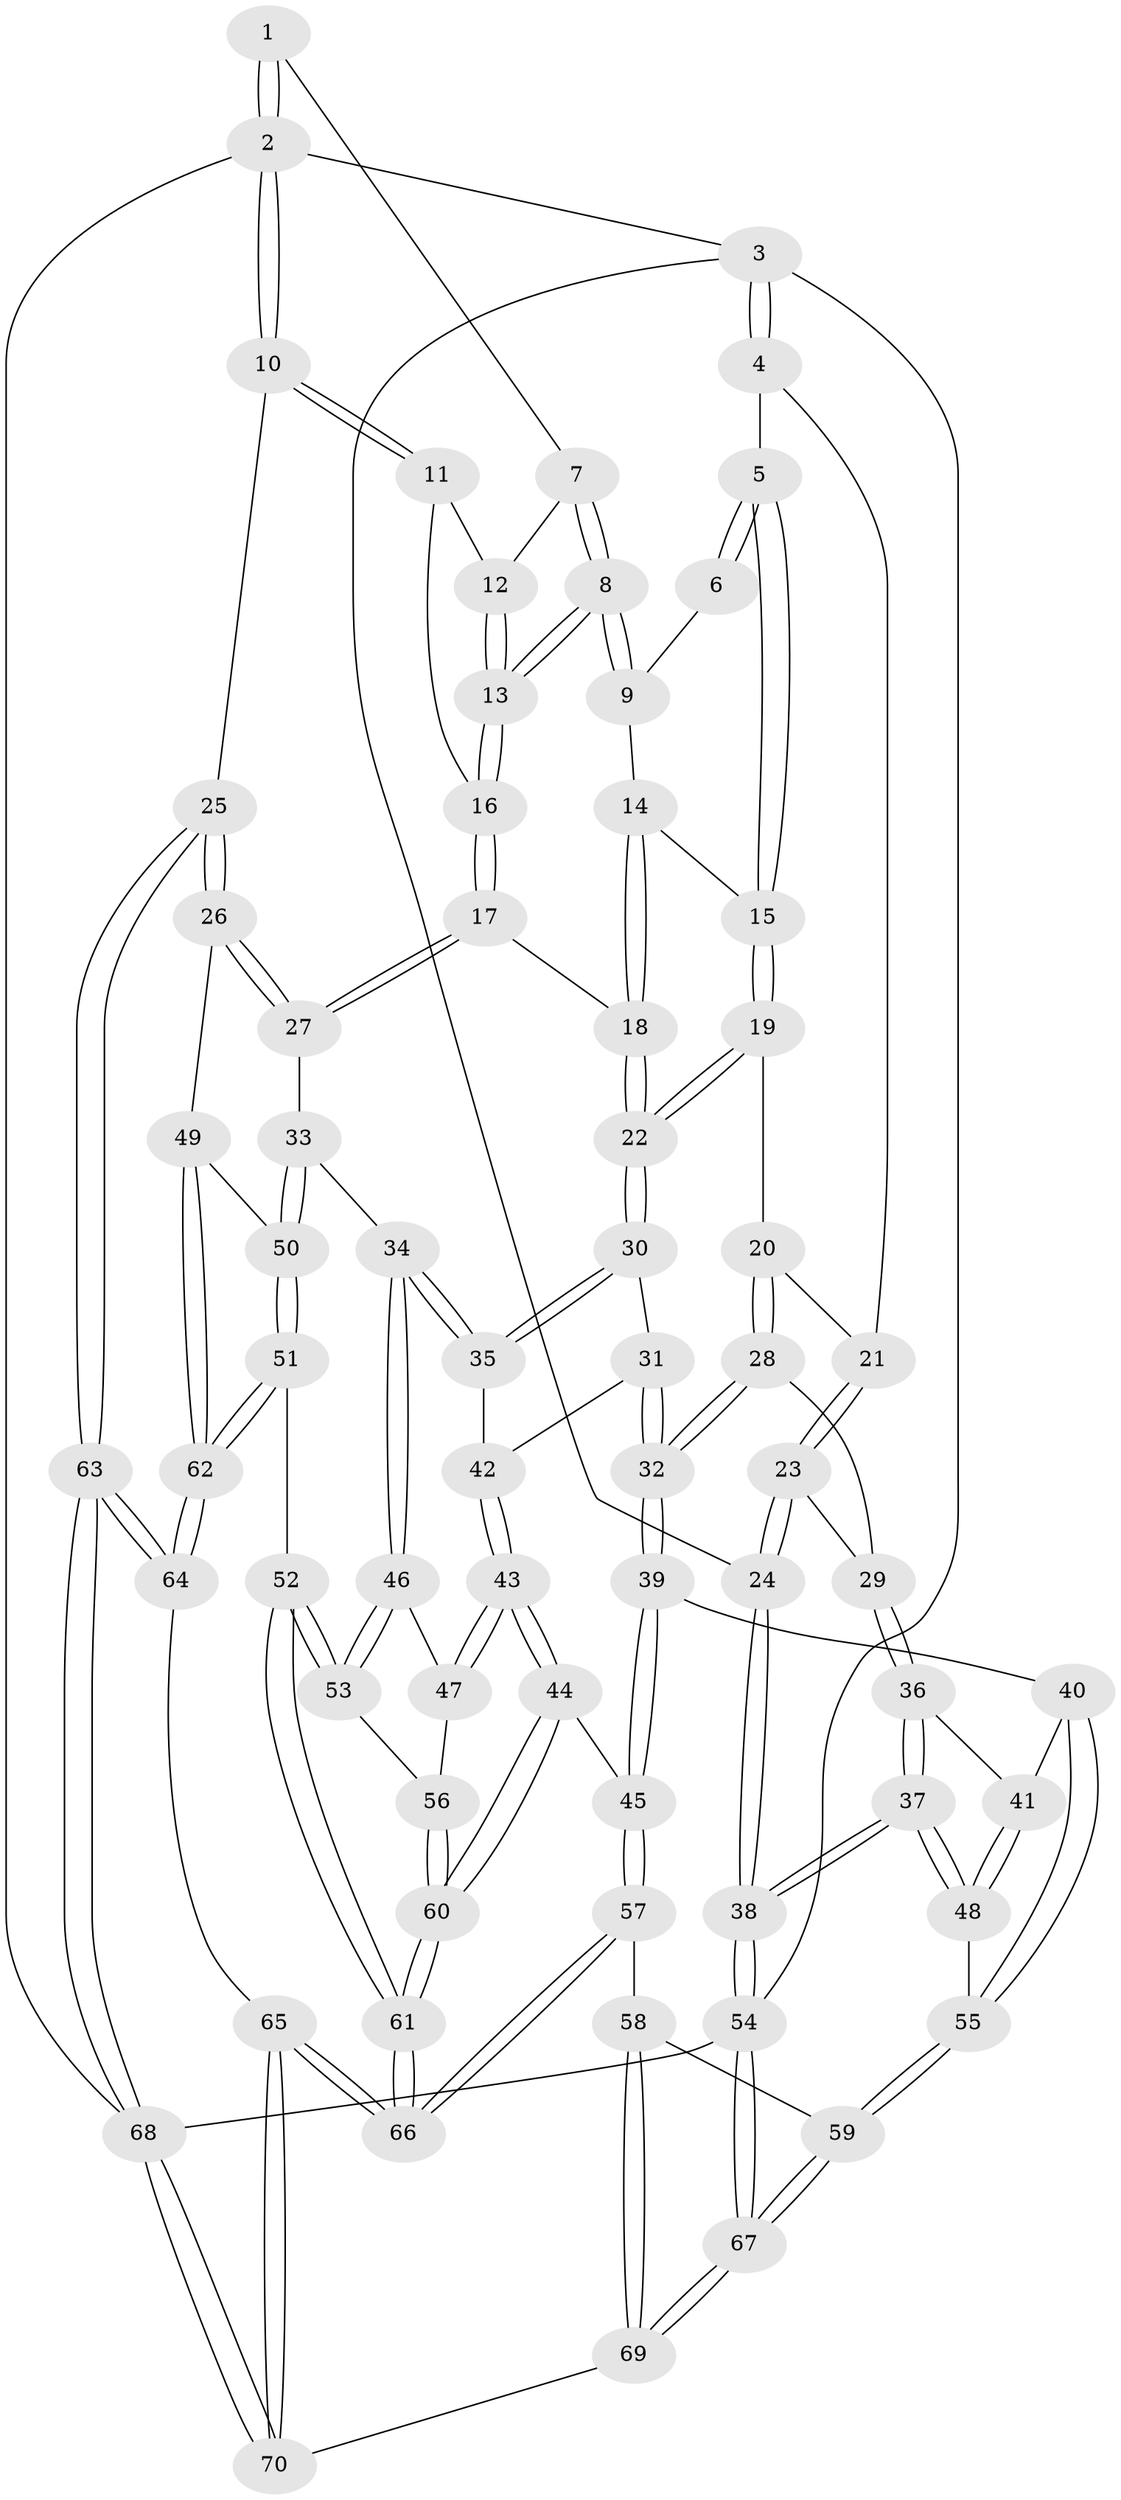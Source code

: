 // Generated by graph-tools (version 1.1) at 2025/27/03/15/25 16:27:57]
// undirected, 70 vertices, 172 edges
graph export_dot {
graph [start="1"]
  node [color=gray90,style=filled];
  1 [pos="+0.8042865167256004+0"];
  2 [pos="+1+0"];
  3 [pos="+0+0"];
  4 [pos="+0.11629833522845302+0"];
  5 [pos="+0.17040658565221617+0"];
  6 [pos="+0.5072831333598251+0"];
  7 [pos="+0.7886915860107833+0"];
  8 [pos="+0.6878038591027453+0.0874365840069073"];
  9 [pos="+0.5267368444718967+0.07969650493665044"];
  10 [pos="+1+0.2929495972345324"];
  11 [pos="+0.947650435010497+0.18270827330611084"];
  12 [pos="+0.8876517202320033+0.09289489893693233"];
  13 [pos="+0.7056217082158774+0.18033137553377804"];
  14 [pos="+0.5001592295145336+0.0990324419154382"];
  15 [pos="+0.38836742027838783+0.09016995193312387"];
  16 [pos="+0.7071093345209607+0.1972105486106632"];
  17 [pos="+0.6845137079804796+0.2670868775625189"];
  18 [pos="+0.5308502412132873+0.27955475507804484"];
  19 [pos="+0.3621929243514229+0.23192465147099742"];
  20 [pos="+0.2515224975249306+0.2702487669829549"];
  21 [pos="+0.15847300213867316+0.18736140328722833"];
  22 [pos="+0.49109840495445856+0.3042755875488802"];
  23 [pos="+0+0.31441625977403037"];
  24 [pos="+0+0.3591726332606055"];
  25 [pos="+1+0.4826364633451435"];
  26 [pos="+0.9195056289258353+0.47326395097767626"];
  27 [pos="+0.6885711378153799+0.27396596761983855"];
  28 [pos="+0.24698387578217304+0.376463931550544"];
  29 [pos="+0.16142080228533562+0.41512544310430083"];
  30 [pos="+0.4827098136527093+0.33846628986442084"];
  31 [pos="+0.352780357217856+0.45303303059451666"];
  32 [pos="+0.32743429333688445+0.45745064376650796"];
  33 [pos="+0.5982874425069193+0.5098672779559706"];
  34 [pos="+0.5964514433338238+0.510030161507289"];
  35 [pos="+0.5582345452471889+0.48370162779791714"];
  36 [pos="+0.13141428968500599+0.48118675042142994"];
  37 [pos="+0+0.5993932150367273"];
  38 [pos="+0+0.5999394977079423"];
  39 [pos="+0.2922256261979364+0.561076680227522"];
  40 [pos="+0.24215571272581238+0.56275725768938"];
  41 [pos="+0.19561574581087804+0.5563022706807663"];
  42 [pos="+0.4368731875338705+0.5092432675685624"];
  43 [pos="+0.4536652301273736+0.6194791840114211"];
  44 [pos="+0.4393338392363214+0.6356289844819455"];
  45 [pos="+0.3390952082365875+0.67297071397309"];
  46 [pos="+0.5582537823505088+0.5684245067576328"];
  47 [pos="+0.5028449498224147+0.6047105613705815"];
  48 [pos="+0.09003365433748314+0.6581029481423771"];
  49 [pos="+0.8285506817890392+0.5194677596694747"];
  50 [pos="+0.678831950290443+0.5399487365177682"];
  51 [pos="+0.6497613791580873+0.6917818150137867"];
  52 [pos="+0.6187838740773312+0.6986564174130105"];
  53 [pos="+0.5854092656915729+0.6499492144608869"];
  54 [pos="+0+1"];
  55 [pos="+0.153140194518948+0.7087756917616914"];
  56 [pos="+0.5374593382798561+0.6559394719238725"];
  57 [pos="+0.3154015352991136+0.7425653455825632"];
  58 [pos="+0.3139556356001295+0.7438480664322565"];
  59 [pos="+0.1762839610680137+0.7334948849903972"];
  60 [pos="+0.540663463481867+0.7456507427636639"];
  61 [pos="+0.5479289655356501+0.757472933890015"];
  62 [pos="+0.7319199637228574+0.7383359931392285"];
  63 [pos="+1+1"];
  64 [pos="+0.7378609925661548+0.7513867054580367"];
  65 [pos="+0.554846495045919+0.8910263867986377"];
  66 [pos="+0.529726168630393+0.8244373586464183"];
  67 [pos="+0+1"];
  68 [pos="+1+1"];
  69 [pos="+0.27804124372022815+1"];
  70 [pos="+0.5652633896652631+1"];
  1 -- 2;
  1 -- 2;
  1 -- 7;
  2 -- 3;
  2 -- 10;
  2 -- 10;
  2 -- 68;
  3 -- 4;
  3 -- 4;
  3 -- 24;
  3 -- 54;
  4 -- 5;
  4 -- 21;
  5 -- 6;
  5 -- 6;
  5 -- 15;
  5 -- 15;
  6 -- 9;
  7 -- 8;
  7 -- 8;
  7 -- 12;
  8 -- 9;
  8 -- 9;
  8 -- 13;
  8 -- 13;
  9 -- 14;
  10 -- 11;
  10 -- 11;
  10 -- 25;
  11 -- 12;
  11 -- 16;
  12 -- 13;
  12 -- 13;
  13 -- 16;
  13 -- 16;
  14 -- 15;
  14 -- 18;
  14 -- 18;
  15 -- 19;
  15 -- 19;
  16 -- 17;
  16 -- 17;
  17 -- 18;
  17 -- 27;
  17 -- 27;
  18 -- 22;
  18 -- 22;
  19 -- 20;
  19 -- 22;
  19 -- 22;
  20 -- 21;
  20 -- 28;
  20 -- 28;
  21 -- 23;
  21 -- 23;
  22 -- 30;
  22 -- 30;
  23 -- 24;
  23 -- 24;
  23 -- 29;
  24 -- 38;
  24 -- 38;
  25 -- 26;
  25 -- 26;
  25 -- 63;
  25 -- 63;
  26 -- 27;
  26 -- 27;
  26 -- 49;
  27 -- 33;
  28 -- 29;
  28 -- 32;
  28 -- 32;
  29 -- 36;
  29 -- 36;
  30 -- 31;
  30 -- 35;
  30 -- 35;
  31 -- 32;
  31 -- 32;
  31 -- 42;
  32 -- 39;
  32 -- 39;
  33 -- 34;
  33 -- 50;
  33 -- 50;
  34 -- 35;
  34 -- 35;
  34 -- 46;
  34 -- 46;
  35 -- 42;
  36 -- 37;
  36 -- 37;
  36 -- 41;
  37 -- 38;
  37 -- 38;
  37 -- 48;
  37 -- 48;
  38 -- 54;
  38 -- 54;
  39 -- 40;
  39 -- 45;
  39 -- 45;
  40 -- 41;
  40 -- 55;
  40 -- 55;
  41 -- 48;
  41 -- 48;
  42 -- 43;
  42 -- 43;
  43 -- 44;
  43 -- 44;
  43 -- 47;
  43 -- 47;
  44 -- 45;
  44 -- 60;
  44 -- 60;
  45 -- 57;
  45 -- 57;
  46 -- 47;
  46 -- 53;
  46 -- 53;
  47 -- 56;
  48 -- 55;
  49 -- 50;
  49 -- 62;
  49 -- 62;
  50 -- 51;
  50 -- 51;
  51 -- 52;
  51 -- 62;
  51 -- 62;
  52 -- 53;
  52 -- 53;
  52 -- 61;
  52 -- 61;
  53 -- 56;
  54 -- 67;
  54 -- 67;
  54 -- 68;
  55 -- 59;
  55 -- 59;
  56 -- 60;
  56 -- 60;
  57 -- 58;
  57 -- 66;
  57 -- 66;
  58 -- 59;
  58 -- 69;
  58 -- 69;
  59 -- 67;
  59 -- 67;
  60 -- 61;
  60 -- 61;
  61 -- 66;
  61 -- 66;
  62 -- 64;
  62 -- 64;
  63 -- 64;
  63 -- 64;
  63 -- 68;
  63 -- 68;
  64 -- 65;
  65 -- 66;
  65 -- 66;
  65 -- 70;
  65 -- 70;
  67 -- 69;
  67 -- 69;
  68 -- 70;
  68 -- 70;
  69 -- 70;
}
